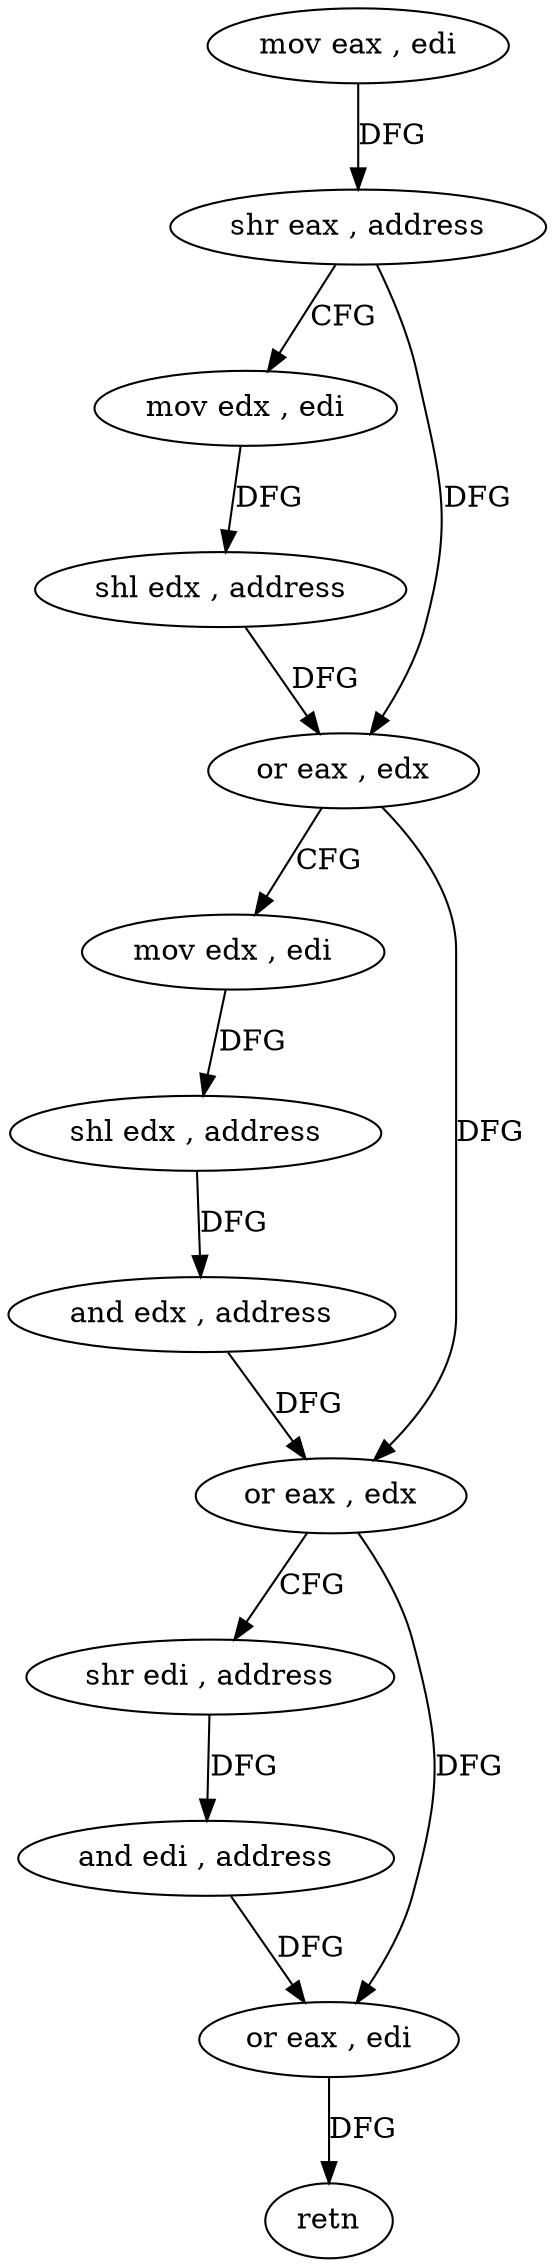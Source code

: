 digraph "func" {
"82257" [label = "mov eax , edi" ]
"82259" [label = "shr eax , address" ]
"82262" [label = "mov edx , edi" ]
"82264" [label = "shl edx , address" ]
"82267" [label = "or eax , edx" ]
"82269" [label = "mov edx , edi" ]
"82271" [label = "shl edx , address" ]
"82274" [label = "and edx , address" ]
"82280" [label = "or eax , edx" ]
"82282" [label = "shr edi , address" ]
"82285" [label = "and edi , address" ]
"82291" [label = "or eax , edi" ]
"82293" [label = "retn" ]
"82257" -> "82259" [ label = "DFG" ]
"82259" -> "82262" [ label = "CFG" ]
"82259" -> "82267" [ label = "DFG" ]
"82262" -> "82264" [ label = "DFG" ]
"82264" -> "82267" [ label = "DFG" ]
"82267" -> "82269" [ label = "CFG" ]
"82267" -> "82280" [ label = "DFG" ]
"82269" -> "82271" [ label = "DFG" ]
"82271" -> "82274" [ label = "DFG" ]
"82274" -> "82280" [ label = "DFG" ]
"82280" -> "82282" [ label = "CFG" ]
"82280" -> "82291" [ label = "DFG" ]
"82282" -> "82285" [ label = "DFG" ]
"82285" -> "82291" [ label = "DFG" ]
"82291" -> "82293" [ label = "DFG" ]
}
